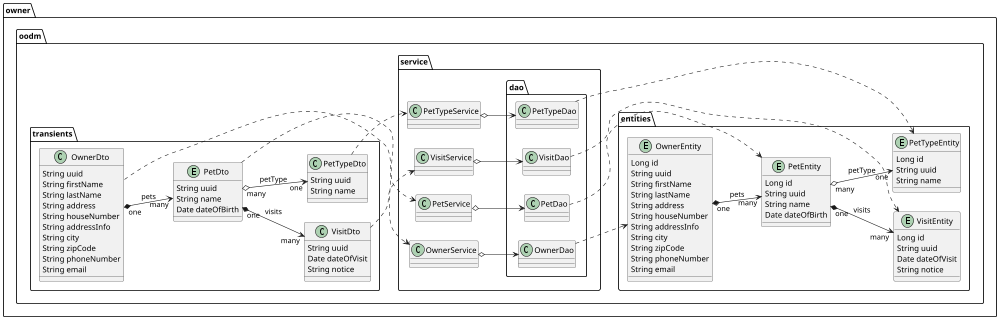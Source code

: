 @startuml
'https://plantuml.com/class-diagram


left to right direction
' top to bottom direction

scale 1000 width

package owner.oodm {

    package owner.oodm.entities {

        entity OwnerEntity {
            Long id
            String uuid
            String firstName
            String lastName
            String address
            String houseNumber
            String addressInfo
            String city
            String zipCode
            String phoneNumber
            String email
        }

        entity PetEntity {
            Long id
            String uuid
            String name
            Date dateOfBirth
        }

        entity VisitEntity {
            Long id
            String uuid
            Date dateOfVisit
            String notice
        }

        entity PetTypeEntity {
            Long id
            String uuid
            String name
        }

        OwnerEntity "one"  *--> "many"  PetEntity: pets
        PetEntity "one" *--> "many" VisitEntity: visits
        PetEntity "many"  o-->  "one" PetTypeEntity: petType

    }

    package owner.oodm.service {

        class OwnerService {
        }

        class PetService {
        }

        class VisitService {
        }

        class PetTypeService {
        }

        package owner.oodm.service.dao {

            class OwnerDao {
            }

            class PetDao {
            }

            class VisitDao {
            }

            class PetTypeDao {
            }

            OwnerDao ..> OwnerEntity
            PetDao ..> PetEntity
            PetTypeDao ..> PetTypeEntity
            VisitDao ..> VisitEntity
        }

        OwnerService o--> OwnerDao
        PetService o--> PetDao
        PetTypeService o--> PetTypeDao
        VisitService o--> VisitDao
    }

    package owner.oodm.transients {

        class OwnerDto {
            String uuid
            String firstName
            String lastName
            String address
            String houseNumber
            String addressInfo
            String city
            String zipCode
            String phoneNumber
            String email
        }

        entity PetDto {
            String uuid
            String name
            Date dateOfBirth
        }

        class PetTypeDto {
            String uuid
            String name
        }

        class VisitDto {
            String uuid
            Date dateOfVisit
            String notice
        }

        OwnerDto "one"  *--> "many"  PetDto: pets
        PetDto "one" *--> "many" VisitDto: visits
        PetDto "many"  o-->  "one" PetTypeDto: petType

        OwnerDto ..> OwnerService
        PetDto ..> PetService
        VisitDto ..> VisitService
        PetTypeDto  ..> PetTypeService
    }
}











@enduml